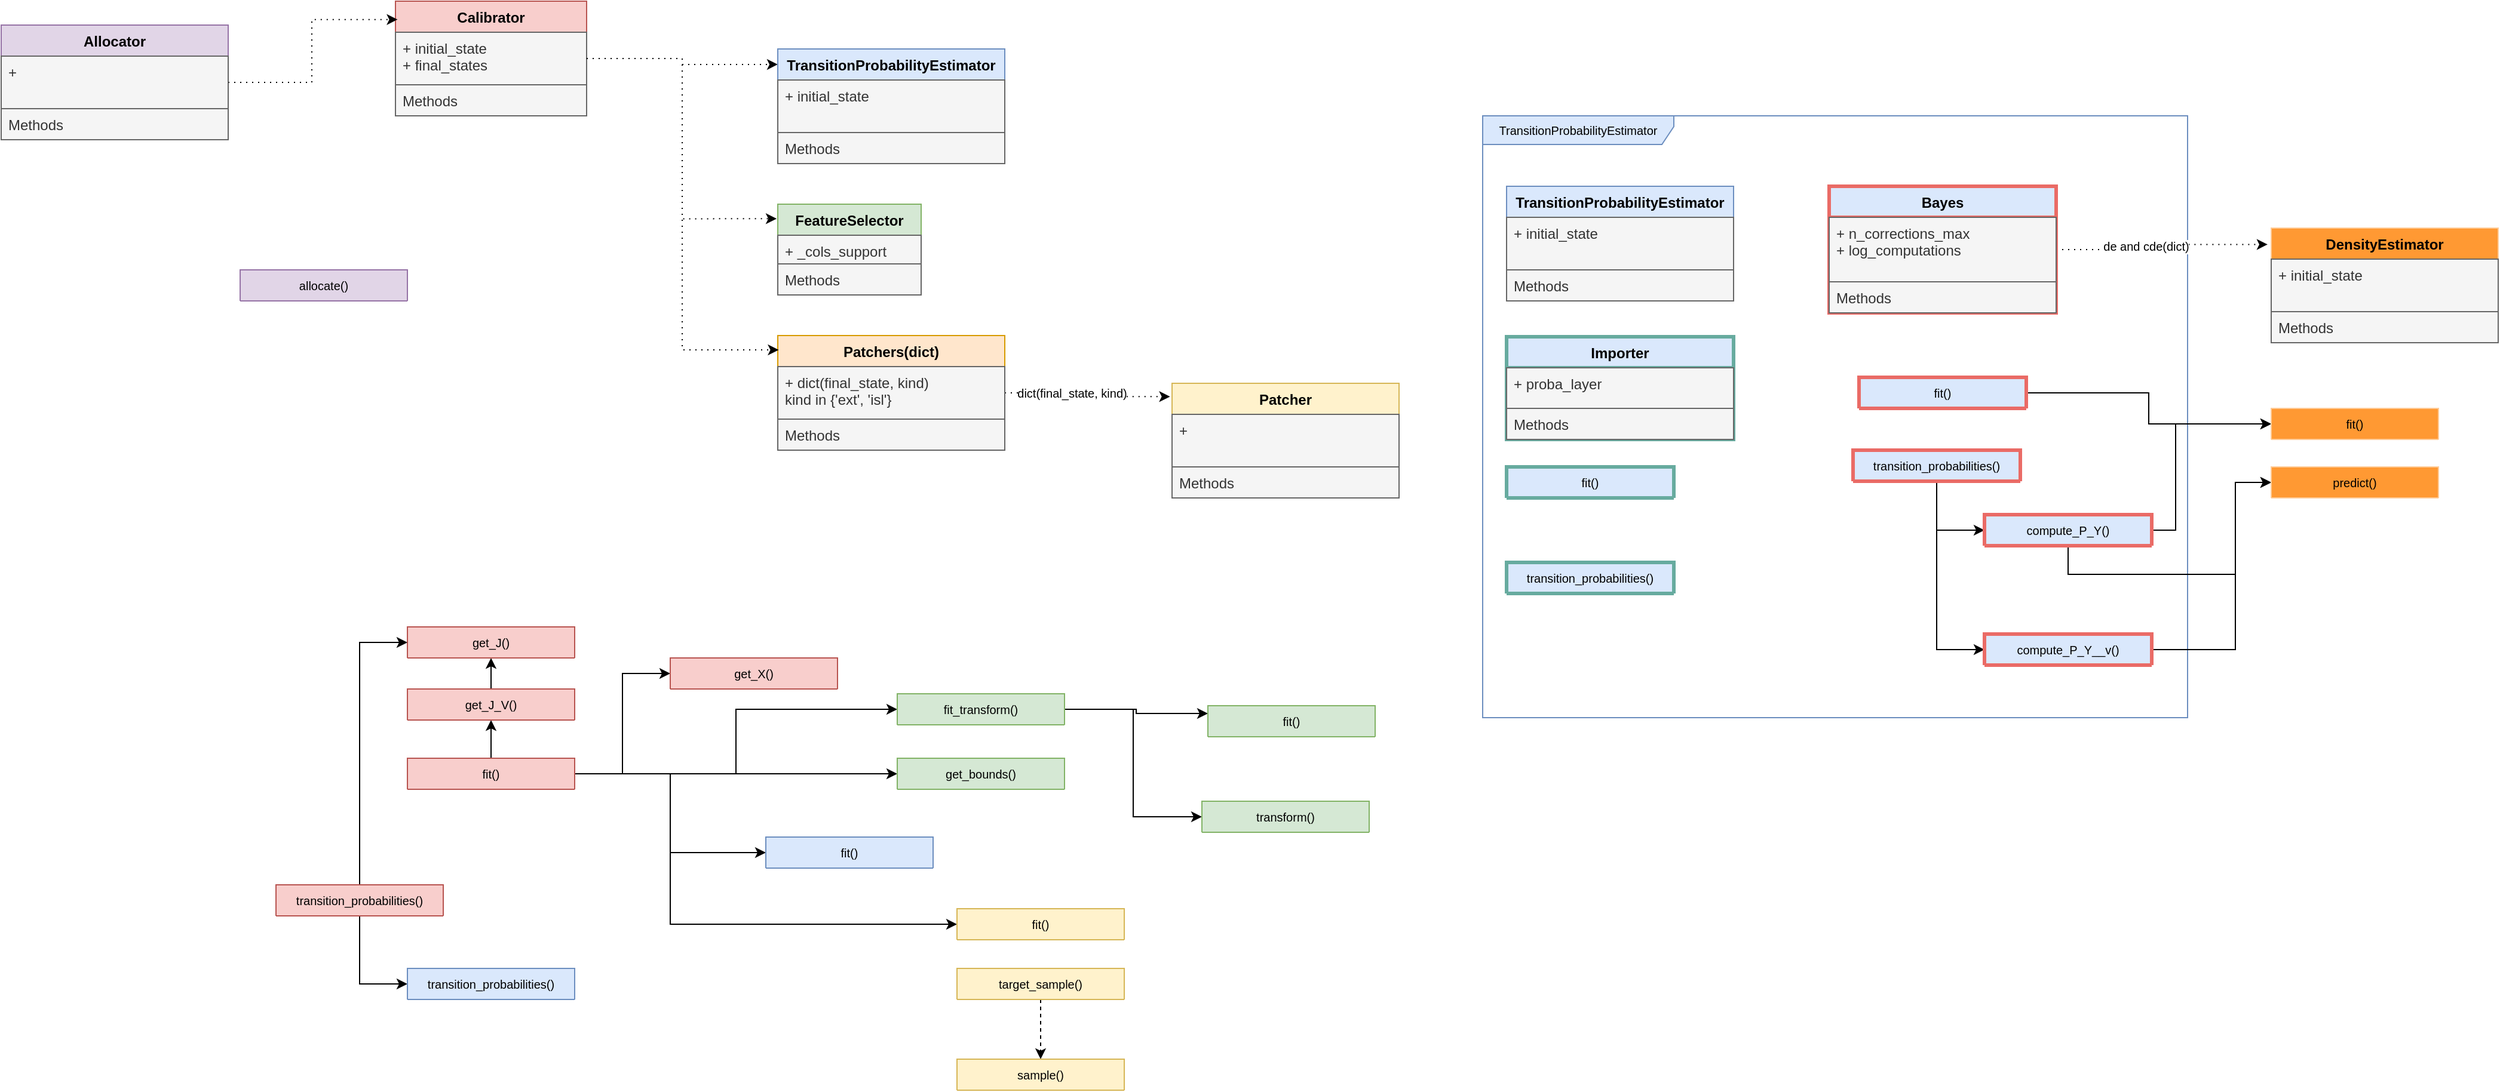 <mxfile version="13.7.9" type="device"><diagram id="_GY96Tz2CLRsE6R4XTDz" name="Page-1"><mxGraphModel dx="2222" dy="1280" grid="1" gridSize="10" guides="1" tooltips="1" connect="1" arrows="1" fold="1" page="0" pageScale="1" pageWidth="850" pageHeight="1100" math="0" shadow="0"><root><mxCell id="0"/><mxCell id="1" parent="0"/><mxCell id="Zv1b8fSCPevUBQd03L89-12" style="edgeStyle=orthogonalEdgeStyle;rounded=0;orthogonalLoop=1;jettySize=auto;html=1;dashed=1;dashPattern=1 4;exitX=1;exitY=0.5;exitDx=0;exitDy=0;entryX=0;entryY=0.135;entryDx=0;entryDy=0;entryPerimeter=0;" parent="1" source="Zv1b8fSCPevUBQd03L89-25" target="Zv1b8fSCPevUBQd03L89-29" edge="1"><mxGeometry relative="1" as="geometry"><mxPoint x="30" y="257.5" as="sourcePoint"/><mxPoint x="-20" y="40" as="targetPoint"/><Array as="points"><mxPoint x="-90" y="-252"/><mxPoint x="-90" y="-247"/></Array></mxGeometry></mxCell><mxCell id="Zv1b8fSCPevUBQd03L89-18" style="edgeStyle=orthogonalEdgeStyle;rounded=0;orthogonalLoop=1;jettySize=auto;html=1;entryX=0;entryY=0.5;entryDx=0;entryDy=0;exitX=1;exitY=0.5;exitDx=0;exitDy=0;" parent="1" source="Zv1b8fSCPevUBQd03L89-79" target="Zv1b8fSCPevUBQd03L89-81" edge="1"><mxGeometry relative="1" as="geometry"><mxPoint x="-150" y="300" as="sourcePoint"/><mxPoint x="-90" y="260" as="targetPoint"/></mxGeometry></mxCell><mxCell id="Zv1b8fSCPevUBQd03L89-50" style="edgeStyle=orthogonalEdgeStyle;rounded=0;orthogonalLoop=1;jettySize=auto;html=1;entryX=0;entryY=0.5;entryDx=0;entryDy=0;fontSize=10;exitX=1;exitY=0.5;exitDx=0;exitDy=0;" parent="1" source="Zv1b8fSCPevUBQd03L89-79" target="Zv1b8fSCPevUBQd03L89-151" edge="1"><mxGeometry relative="1" as="geometry"><mxPoint x="-200" y="490" as="sourcePoint"/><mxPoint x="100.0" y="300" as="targetPoint"/></mxGeometry></mxCell><mxCell id="Zv1b8fSCPevUBQd03L89-56" style="edgeStyle=orthogonalEdgeStyle;rounded=0;orthogonalLoop=1;jettySize=auto;html=1;entryX=0;entryY=0.5;entryDx=0;entryDy=0;fontSize=10;exitX=1;exitY=0.5;exitDx=0;exitDy=0;" parent="1" source="Zv1b8fSCPevUBQd03L89-79" target="Zv1b8fSCPevUBQd03L89-153" edge="1"><mxGeometry relative="1" as="geometry"><mxPoint x="-150" y="300" as="sourcePoint"/><mxPoint x="100.0" y="350" as="targetPoint"/></mxGeometry></mxCell><mxCell id="Zv1b8fSCPevUBQd03L89-61" style="edgeStyle=orthogonalEdgeStyle;rounded=0;orthogonalLoop=1;jettySize=auto;html=1;exitX=1;exitY=0.5;exitDx=0;exitDy=0;entryX=0;entryY=0.5;entryDx=0;entryDy=0;fontSize=10;" parent="1" source="Zv1b8fSCPevUBQd03L89-79" target="Zv1b8fSCPevUBQd03L89-92" edge="1"><mxGeometry relative="1" as="geometry"><mxPoint x="-150" y="300" as="sourcePoint"/><mxPoint x="-30" y="406.5" as="targetPoint"/></mxGeometry></mxCell><mxCell id="Zv1b8fSCPevUBQd03L89-78" style="edgeStyle=orthogonalEdgeStyle;rounded=0;orthogonalLoop=1;jettySize=auto;html=1;entryX=0;entryY=0.5;entryDx=0;entryDy=0;fontSize=10;exitX=1;exitY=0.5;exitDx=0;exitDy=0;" parent="1" source="Zv1b8fSCPevUBQd03L89-79" target="Zv1b8fSCPevUBQd03L89-69" edge="1"><mxGeometry relative="1" as="geometry"><mxPoint x="-120" y="340" as="sourcePoint"/><Array as="points"><mxPoint x="-100" y="347"/><mxPoint x="-100" y="473"/></Array></mxGeometry></mxCell><mxCell id="Zv1b8fSCPevUBQd03L89-23" style="edgeStyle=orthogonalEdgeStyle;rounded=0;orthogonalLoop=1;jettySize=auto;html=1;entryX=-0.008;entryY=0.16;entryDx=0;entryDy=0;dashed=1;dashPattern=1 4;exitX=1;exitY=0.5;exitDx=0;exitDy=0;entryPerimeter=0;" parent="1" source="Zv1b8fSCPevUBQd03L89-25" target="Zv1b8fSCPevUBQd03L89-33" edge="1"><mxGeometry relative="1" as="geometry"><mxPoint x="30" y="257.5" as="sourcePoint"/><mxPoint x="100" y="230" as="targetPoint"/></mxGeometry></mxCell><mxCell id="Zv1b8fSCPevUBQd03L89-51" style="edgeStyle=orthogonalEdgeStyle;rounded=0;orthogonalLoop=1;jettySize=auto;html=1;exitX=1;exitY=0.5;exitDx=0;exitDy=0;entryX=0;entryY=0.25;entryDx=0;entryDy=0;fontSize=10;" parent="1" source="Zv1b8fSCPevUBQd03L89-151" target="Zv1b8fSCPevUBQd03L89-149" edge="1"><mxGeometry relative="1" as="geometry"><mxPoint x="210.0" y="300" as="sourcePoint"/><mxPoint x="375.0" y="295" as="targetPoint"/></mxGeometry></mxCell><mxCell id="Zv1b8fSCPevUBQd03L89-52" style="edgeStyle=orthogonalEdgeStyle;rounded=0;orthogonalLoop=1;jettySize=auto;html=1;exitX=1;exitY=0.5;exitDx=0;exitDy=0;entryX=0;entryY=0.5;entryDx=0;entryDy=0;fontSize=10;" parent="1" source="Zv1b8fSCPevUBQd03L89-151" target="Zv1b8fSCPevUBQd03L89-155" edge="1"><mxGeometry relative="1" as="geometry"><mxPoint x="210.0" y="300" as="sourcePoint"/><mxPoint x="350.0" y="390" as="targetPoint"/></mxGeometry></mxCell><mxCell id="Zv1b8fSCPevUBQd03L89-68" style="edgeStyle=orthogonalEdgeStyle;rounded=0;orthogonalLoop=1;jettySize=auto;html=1;exitX=1;exitY=0.5;exitDx=0;exitDy=0;dashed=1;fontSize=10;entryX=-0.009;entryY=0.116;entryDx=0;entryDy=0;entryPerimeter=0;dashPattern=1 4;" parent="1" source="Zv1b8fSCPevUBQd03L89-62" target="Zv1b8fSCPevUBQd03L89-65" edge="1"><mxGeometry relative="1" as="geometry"><mxPoint x="240" y="118" as="targetPoint"/></mxGeometry></mxCell><mxCell id="Zv1b8fSCPevUBQd03L89-77" value="dict(final_state, kind)" style="edgeLabel;html=1;align=center;verticalAlign=middle;resizable=0;points=[];fontSize=10;" parent="Zv1b8fSCPevUBQd03L89-68" vertex="1" connectable="0"><mxGeometry x="0.481" relative="1" as="geometry"><mxPoint x="-46.08" y="-3.11" as="offset"/></mxGeometry></mxCell><mxCell id="Zv1b8fSCPevUBQd03L89-76" style="edgeStyle=orthogonalEdgeStyle;rounded=0;orthogonalLoop=1;jettySize=auto;html=1;entryX=0.5;entryY=0;entryDx=0;entryDy=0;dashed=1;fontSize=10;" parent="1" source="Zv1b8fSCPevUBQd03L89-72" target="Zv1b8fSCPevUBQd03L89-74" edge="1"><mxGeometry relative="1" as="geometry"/></mxCell><mxCell id="Zv1b8fSCPevUBQd03L89-81" value="get_X()" style="swimlane;fontStyle=0;childLayout=stackLayout;horizontal=1;startSize=26;fillColor=#f8cecc;horizontalStack=0;resizeParent=1;resizeParentMax=0;resizeLast=0;collapsible=1;marginBottom=0;fontSize=10;strokeColor=#b85450;" parent="1" vertex="1" collapsed="1"><mxGeometry x="-100" y="250" width="140" height="26" as="geometry"><mxRectangle x="-290" y="287" width="140" height="60" as="alternateBounds"/></mxGeometry></mxCell><mxCell id="Zv1b8fSCPevUBQd03L89-82" value="+ " style="text;strokeColor=#666666;fillColor=#f5f5f5;align=left;verticalAlign=top;spacingLeft=4;spacingRight=4;overflow=hidden;rotatable=0;points=[[0,0.5],[1,0.5]];portConstraint=eastwest;fontSize=10;fontColor=#333333;" parent="Zv1b8fSCPevUBQd03L89-81" vertex="1"><mxGeometry y="26" width="140" height="34" as="geometry"/></mxCell><mxCell id="Zv1b8fSCPevUBQd03L89-90" style="edgeStyle=orthogonalEdgeStyle;rounded=0;orthogonalLoop=1;jettySize=auto;html=1;entryX=0.5;entryY=1;entryDx=0;entryDy=0;fontSize=10;exitX=0.5;exitY=0;exitDx=0;exitDy=0;" parent="1" source="Zv1b8fSCPevUBQd03L89-79" target="Zv1b8fSCPevUBQd03L89-87" edge="1"><mxGeometry relative="1" as="geometry"><mxPoint x="-240" y="310" as="sourcePoint"/></mxGeometry></mxCell><mxCell id="Zv1b8fSCPevUBQd03L89-79" value="fit()" style="swimlane;fontStyle=0;childLayout=stackLayout;horizontal=1;startSize=26;fillColor=#f8cecc;horizontalStack=0;resizeParent=1;resizeParentMax=0;resizeLast=0;collapsible=1;marginBottom=0;fontSize=10;strokeColor=#b85450;" parent="1" vertex="1" collapsed="1"><mxGeometry x="-320" y="334" width="140" height="26" as="geometry"><mxRectangle x="-290" y="287" width="140" height="60" as="alternateBounds"/></mxGeometry></mxCell><mxCell id="Zv1b8fSCPevUBQd03L89-80" value="+ " style="text;strokeColor=#666666;fillColor=#f5f5f5;align=left;verticalAlign=top;spacingLeft=4;spacingRight=4;overflow=hidden;rotatable=0;points=[[0,0.5],[1,0.5]];portConstraint=eastwest;fontSize=10;fontColor=#333333;" parent="Zv1b8fSCPevUBQd03L89-79" vertex="1"><mxGeometry y="26" width="140" height="34" as="geometry"/></mxCell><mxCell id="Zv1b8fSCPevUBQd03L89-89" style="edgeStyle=orthogonalEdgeStyle;rounded=0;orthogonalLoop=1;jettySize=auto;html=1;entryX=0.5;entryY=1;entryDx=0;entryDy=0;fontSize=10;exitX=0.5;exitY=0;exitDx=0;exitDy=0;" parent="1" source="Zv1b8fSCPevUBQd03L89-87" target="Zv1b8fSCPevUBQd03L89-85" edge="1"><mxGeometry relative="1" as="geometry"/></mxCell><mxCell id="Zv1b8fSCPevUBQd03L89-87" value="get_J_V()" style="swimlane;fontStyle=0;childLayout=stackLayout;horizontal=1;startSize=26;fillColor=#f8cecc;horizontalStack=0;resizeParent=1;resizeParentMax=0;resizeLast=0;collapsible=1;marginBottom=0;fontSize=10;strokeColor=#b85450;" parent="1" vertex="1" collapsed="1"><mxGeometry x="-320" y="276" width="140" height="26" as="geometry"><mxRectangle x="-290" y="287" width="140" height="60" as="alternateBounds"/></mxGeometry></mxCell><mxCell id="Zv1b8fSCPevUBQd03L89-88" value="+ " style="text;strokeColor=#666666;fillColor=#f5f5f5;align=left;verticalAlign=top;spacingLeft=4;spacingRight=4;overflow=hidden;rotatable=0;points=[[0,0.5],[1,0.5]];portConstraint=eastwest;fontSize=10;fontColor=#333333;" parent="Zv1b8fSCPevUBQd03L89-87" vertex="1"><mxGeometry y="26" width="140" height="34" as="geometry"/></mxCell><mxCell id="Zv1b8fSCPevUBQd03L89-85" value="get_J()" style="swimlane;fontStyle=0;childLayout=stackLayout;horizontal=1;startSize=26;fillColor=#f8cecc;horizontalStack=0;resizeParent=1;resizeParentMax=0;resizeLast=0;collapsible=1;marginBottom=0;fontSize=10;strokeColor=#b85450;" parent="1" vertex="1" collapsed="1"><mxGeometry x="-320" y="224" width="140" height="26" as="geometry"><mxRectangle x="-290" y="287" width="140" height="60" as="alternateBounds"/></mxGeometry></mxCell><mxCell id="Zv1b8fSCPevUBQd03L89-86" value="+ " style="text;strokeColor=#666666;fillColor=#f5f5f5;align=left;verticalAlign=top;spacingLeft=4;spacingRight=4;overflow=hidden;rotatable=0;points=[[0,0.5],[1,0.5]];portConstraint=eastwest;fontSize=10;fontColor=#333333;" parent="Zv1b8fSCPevUBQd03L89-85" vertex="1"><mxGeometry y="26" width="140" height="34" as="geometry"/></mxCell><mxCell id="Zv1b8fSCPevUBQd03L89-91" style="edgeStyle=orthogonalEdgeStyle;rounded=0;orthogonalLoop=1;jettySize=auto;html=1;entryX=0;entryY=0.5;entryDx=0;entryDy=0;fontSize=10;" parent="1" source="Zv1b8fSCPevUBQd03L89-83" target="Zv1b8fSCPevUBQd03L89-85" edge="1"><mxGeometry relative="1" as="geometry"/></mxCell><mxCell id="Zv1b8fSCPevUBQd03L89-96" style="edgeStyle=orthogonalEdgeStyle;rounded=0;orthogonalLoop=1;jettySize=auto;html=1;entryX=0;entryY=0.5;entryDx=0;entryDy=0;fontSize=10;" parent="1" source="Zv1b8fSCPevUBQd03L89-83" target="Zv1b8fSCPevUBQd03L89-94" edge="1"><mxGeometry relative="1" as="geometry"/></mxCell><mxCell id="Zv1b8fSCPevUBQd03L89-83" value="transition_probabilities()" style="swimlane;fontStyle=0;childLayout=stackLayout;horizontal=1;startSize=26;fillColor=#f8cecc;horizontalStack=0;resizeParent=1;resizeParentMax=0;resizeLast=0;collapsible=1;marginBottom=0;fontSize=10;strokeColor=#b85450;" parent="1" vertex="1" collapsed="1"><mxGeometry x="-430" y="440" width="140" height="26" as="geometry"><mxRectangle x="-430" y="440" width="140" height="60" as="alternateBounds"/></mxGeometry></mxCell><mxCell id="Zv1b8fSCPevUBQd03L89-84" value="+ " style="text;strokeColor=#666666;fillColor=#f5f5f5;align=left;verticalAlign=top;spacingLeft=4;spacingRight=4;overflow=hidden;rotatable=0;points=[[0,0.5],[1,0.5]];portConstraint=eastwest;fontSize=10;fontColor=#333333;" parent="Zv1b8fSCPevUBQd03L89-83" vertex="1"><mxGeometry y="26" width="140" height="34" as="geometry"/></mxCell><mxCell id="Zv1b8fSCPevUBQd03L89-92" value="fit()" style="swimlane;fontStyle=0;childLayout=stackLayout;horizontal=1;startSize=26;fillColor=#dae8fc;horizontalStack=0;resizeParent=1;resizeParentMax=0;resizeLast=0;collapsible=1;marginBottom=0;fontSize=10;strokeColor=#6c8ebf;" parent="1" vertex="1" collapsed="1"><mxGeometry x="-20" y="400" width="140" height="26" as="geometry"><mxRectangle x="-20" y="400" width="140" height="60" as="alternateBounds"/></mxGeometry></mxCell><mxCell id="Zv1b8fSCPevUBQd03L89-93" value="+ " style="text;strokeColor=#666666;fillColor=#f5f5f5;align=left;verticalAlign=top;spacingLeft=4;spacingRight=4;overflow=hidden;rotatable=0;points=[[0,0.5],[1,0.5]];portConstraint=eastwest;fontSize=10;fontColor=#333333;" parent="Zv1b8fSCPevUBQd03L89-92" vertex="1"><mxGeometry y="26" width="140" height="34" as="geometry"/></mxCell><mxCell id="Zv1b8fSCPevUBQd03L89-69" value="fit()" style="swimlane;fontStyle=0;childLayout=stackLayout;horizontal=1;startSize=26;fillColor=#fff2cc;horizontalStack=0;resizeParent=1;resizeParentMax=0;resizeLast=0;collapsible=1;marginBottom=0;fontSize=10;strokeColor=#d6b656;" parent="1" vertex="1" collapsed="1"><mxGeometry x="140" y="460" width="140" height="26" as="geometry"><mxRectangle x="560" y="480" width="140" height="60" as="alternateBounds"/></mxGeometry></mxCell><mxCell id="Zv1b8fSCPevUBQd03L89-70" value="+ " style="text;strokeColor=#666666;fillColor=#f5f5f5;align=left;verticalAlign=top;spacingLeft=4;spacingRight=4;overflow=hidden;rotatable=0;points=[[0,0.5],[1,0.5]];portConstraint=eastwest;fontSize=10;fontColor=#333333;" parent="Zv1b8fSCPevUBQd03L89-69" vertex="1"><mxGeometry y="26" width="140" height="34" as="geometry"/></mxCell><mxCell id="Zv1b8fSCPevUBQd03L89-72" value="target_sample()" style="swimlane;fontStyle=0;childLayout=stackLayout;horizontal=1;startSize=26;fillColor=#fff2cc;horizontalStack=0;resizeParent=1;resizeParentMax=0;resizeLast=0;collapsible=1;marginBottom=0;fontSize=10;strokeColor=#d6b656;" parent="1" vertex="1" collapsed="1"><mxGeometry x="140" y="510" width="140" height="26" as="geometry"><mxRectangle x="540" y="540" width="140" height="60" as="alternateBounds"/></mxGeometry></mxCell><mxCell id="Zv1b8fSCPevUBQd03L89-73" value="+ " style="text;strokeColor=#666666;fillColor=#f5f5f5;align=left;verticalAlign=top;spacingLeft=4;spacingRight=4;overflow=hidden;rotatable=0;points=[[0,0.5],[1,0.5]];portConstraint=eastwest;fontSize=10;fontColor=#333333;" parent="Zv1b8fSCPevUBQd03L89-72" vertex="1"><mxGeometry y="26" width="140" height="34" as="geometry"/></mxCell><mxCell id="Zv1b8fSCPevUBQd03L89-74" value="sample()" style="swimlane;fontStyle=0;childLayout=stackLayout;horizontal=1;startSize=26;fillColor=#fff2cc;horizontalStack=0;resizeParent=1;resizeParentMax=0;resizeLast=0;collapsible=1;marginBottom=0;fontSize=10;strokeColor=#d6b656;" parent="1" vertex="1" collapsed="1"><mxGeometry x="140" y="586" width="140" height="26" as="geometry"><mxRectangle x="540" y="540" width="140" height="60" as="alternateBounds"/></mxGeometry></mxCell><mxCell id="Zv1b8fSCPevUBQd03L89-75" value="+ " style="text;strokeColor=#666666;fillColor=#f5f5f5;align=left;verticalAlign=top;spacingLeft=4;spacingRight=4;overflow=hidden;rotatable=0;points=[[0,0.5],[1,0.5]];portConstraint=eastwest;fontSize=10;fontColor=#333333;" parent="Zv1b8fSCPevUBQd03L89-74" vertex="1"><mxGeometry y="26" width="140" height="34" as="geometry"/></mxCell><mxCell id="Zv1b8fSCPevUBQd03L89-29" value="TransitionProbabilityEstimator" style="swimlane;fontStyle=1;align=center;verticalAlign=top;childLayout=stackLayout;horizontal=1;startSize=26;horizontalStack=0;resizeParent=1;resizeParentMax=0;resizeLast=0;collapsible=1;marginBottom=0;fillColor=#dae8fc;strokeColor=#6c8ebf;" parent="1" vertex="1"><mxGeometry x="-10" y="-260" width="190" height="96" as="geometry"/></mxCell><mxCell id="Zv1b8fSCPevUBQd03L89-30" value="+ initial_state" style="text;align=left;verticalAlign=top;spacingLeft=4;spacingRight=4;overflow=hidden;rotatable=0;points=[[0,0.5],[1,0.5]];portConstraint=eastwest;fillColor=#f5f5f5;strokeColor=#666666;fontColor=#333333;" parent="Zv1b8fSCPevUBQd03L89-29" vertex="1"><mxGeometry y="26" width="190" height="44" as="geometry"/></mxCell><mxCell id="Zv1b8fSCPevUBQd03L89-32" value="Methods" style="text;align=left;verticalAlign=top;spacingLeft=4;spacingRight=4;overflow=hidden;rotatable=0;points=[[0,0.5],[1,0.5]];portConstraint=eastwest;fillColor=#f5f5f5;strokeColor=#666666;fontColor=#333333;" parent="Zv1b8fSCPevUBQd03L89-29" vertex="1"><mxGeometry y="70" width="190" height="26" as="geometry"/></mxCell><mxCell id="Zv1b8fSCPevUBQd03L89-33" value="FeatureSelector" style="swimlane;fontStyle=1;align=center;verticalAlign=top;childLayout=stackLayout;horizontal=1;startSize=26;horizontalStack=0;resizeParent=1;resizeParentMax=0;resizeLast=0;collapsible=1;marginBottom=0;fillColor=#d5e8d4;strokeColor=#82b366;" parent="1" vertex="1"><mxGeometry x="-10" y="-130" width="120" height="76" as="geometry"/></mxCell><mxCell id="Zv1b8fSCPevUBQd03L89-34" value="+ _cols_support" style="text;strokeColor=#666666;fillColor=#f5f5f5;align=left;verticalAlign=top;spacingLeft=4;spacingRight=4;overflow=hidden;rotatable=0;points=[[0,0.5],[1,0.5]];portConstraint=eastwest;fontColor=#333333;" parent="Zv1b8fSCPevUBQd03L89-33" vertex="1"><mxGeometry y="26" width="120" height="24" as="geometry"/></mxCell><mxCell id="Zv1b8fSCPevUBQd03L89-36" value="Methods" style="text;strokeColor=#666666;fillColor=#f5f5f5;align=left;verticalAlign=top;spacingLeft=4;spacingRight=4;overflow=hidden;rotatable=0;points=[[0,0.5],[1,0.5]];portConstraint=eastwest;fontColor=#333333;" parent="Zv1b8fSCPevUBQd03L89-33" vertex="1"><mxGeometry y="50" width="120" height="26" as="geometry"/></mxCell><mxCell id="Zv1b8fSCPevUBQd03L89-24" value="Calibrator" style="swimlane;fontStyle=1;align=center;verticalAlign=top;childLayout=stackLayout;horizontal=1;startSize=26;horizontalStack=0;resizeParent=1;resizeParentMax=0;resizeLast=0;collapsible=1;marginBottom=0;fillColor=#f8cecc;strokeColor=#b85450;" parent="1" vertex="1"><mxGeometry x="-330" y="-300" width="160" height="96" as="geometry"/></mxCell><mxCell id="Zv1b8fSCPevUBQd03L89-25" value="+ initial_state&#10;+ final_states&#10;" style="text;strokeColor=#666666;fillColor=#f5f5f5;align=left;verticalAlign=top;spacingLeft=4;spacingRight=4;overflow=hidden;rotatable=0;points=[[0,0.5],[1,0.5]];portConstraint=eastwest;fontColor=#333333;" parent="Zv1b8fSCPevUBQd03L89-24" vertex="1"><mxGeometry y="26" width="160" height="44" as="geometry"/></mxCell><mxCell id="Zv1b8fSCPevUBQd03L89-27" value="Methods" style="text;strokeColor=#666666;fillColor=#f5f5f5;align=left;verticalAlign=top;spacingLeft=4;spacingRight=4;overflow=hidden;rotatable=0;points=[[0,0.5],[1,0.5]];portConstraint=eastwest;fontColor=#333333;" parent="Zv1b8fSCPevUBQd03L89-24" vertex="1"><mxGeometry y="70" width="160" height="26" as="geometry"/></mxCell><mxCell id="Zv1b8fSCPevUBQd03L89-62" value="Patchers(dict)" style="swimlane;fontStyle=1;align=center;verticalAlign=top;childLayout=stackLayout;horizontal=1;startSize=26;horizontalStack=0;resizeParent=1;resizeParentMax=0;resizeLast=0;collapsible=1;marginBottom=0;fillColor=#ffe6cc;strokeColor=#d79b00;" parent="1" vertex="1"><mxGeometry x="-10" y="-20" width="190" height="96" as="geometry"/></mxCell><mxCell id="Zv1b8fSCPevUBQd03L89-63" value="+ dict(final_state, kind)&#10;kind in {'ext', 'isl'}" style="text;align=left;verticalAlign=top;spacingLeft=4;spacingRight=4;overflow=hidden;rotatable=0;points=[[0,0.5],[1,0.5]];portConstraint=eastwest;fillColor=#f5f5f5;strokeColor=#666666;fontColor=#333333;" parent="Zv1b8fSCPevUBQd03L89-62" vertex="1"><mxGeometry y="26" width="190" height="44" as="geometry"/></mxCell><mxCell id="Zv1b8fSCPevUBQd03L89-64" value="Methods" style="text;align=left;verticalAlign=top;spacingLeft=4;spacingRight=4;overflow=hidden;rotatable=0;points=[[0,0.5],[1,0.5]];portConstraint=eastwest;fillColor=#f5f5f5;strokeColor=#666666;fontColor=#333333;" parent="Zv1b8fSCPevUBQd03L89-62" vertex="1"><mxGeometry y="70" width="190" height="26" as="geometry"/></mxCell><mxCell id="Zv1b8fSCPevUBQd03L89-65" value="Patcher" style="swimlane;fontStyle=1;align=center;verticalAlign=top;childLayout=stackLayout;horizontal=1;startSize=26;horizontalStack=0;resizeParent=1;resizeParentMax=0;resizeLast=0;collapsible=1;marginBottom=0;fillColor=#fff2cc;strokeColor=#d6b656;" parent="1" vertex="1"><mxGeometry x="320" y="20" width="190" height="96" as="geometry"/></mxCell><mxCell id="Zv1b8fSCPevUBQd03L89-66" value="+ " style="text;align=left;verticalAlign=top;spacingLeft=4;spacingRight=4;overflow=hidden;rotatable=0;points=[[0,0.5],[1,0.5]];portConstraint=eastwest;fillColor=#f5f5f5;strokeColor=#666666;fontColor=#333333;" parent="Zv1b8fSCPevUBQd03L89-65" vertex="1"><mxGeometry y="26" width="190" height="44" as="geometry"/></mxCell><mxCell id="Zv1b8fSCPevUBQd03L89-67" value="Methods" style="text;align=left;verticalAlign=top;spacingLeft=4;spacingRight=4;overflow=hidden;rotatable=0;points=[[0,0.5],[1,0.5]];portConstraint=eastwest;fillColor=#f5f5f5;strokeColor=#666666;fontColor=#333333;" parent="Zv1b8fSCPevUBQd03L89-65" vertex="1"><mxGeometry y="70" width="190" height="26" as="geometry"/></mxCell><mxCell id="Zv1b8fSCPevUBQd03L89-101" style="edgeStyle=orthogonalEdgeStyle;rounded=0;orthogonalLoop=1;jettySize=auto;html=1;entryX=0.004;entryY=0.125;entryDx=0;entryDy=0;entryPerimeter=0;dashed=1;dashPattern=1 4;fontSize=10;" parent="1" source="Zv1b8fSCPevUBQd03L89-25" target="Zv1b8fSCPevUBQd03L89-62" edge="1"><mxGeometry relative="1" as="geometry"/></mxCell><mxCell id="Zv1b8fSCPevUBQd03L89-102" value="TransitionProbabilityEstimator" style="shape=umlFrame;whiteSpace=wrap;html=1;fontSize=10;width=160;height=24;fillColor=#dae8fc;strokeColor=#6c8ebf;" parent="1" vertex="1"><mxGeometry x="580" y="-204" width="590" height="504" as="geometry"/></mxCell><mxCell id="Zv1b8fSCPevUBQd03L89-129" style="edgeStyle=orthogonalEdgeStyle;rounded=0;orthogonalLoop=1;jettySize=auto;html=1;entryX=0;entryY=0.5;entryDx=0;entryDy=0;fontSize=10;" parent="1" source="Zv1b8fSCPevUBQd03L89-112" target="Zv1b8fSCPevUBQd03L89-127" edge="1"><mxGeometry relative="1" as="geometry"/></mxCell><mxCell id="Zv1b8fSCPevUBQd03L89-126" style="edgeStyle=orthogonalEdgeStyle;rounded=0;orthogonalLoop=1;jettySize=auto;html=1;entryX=-0.016;entryY=0.143;entryDx=0;entryDy=0;entryPerimeter=0;dashed=1;dashPattern=1 4;fontSize=10;" parent="1" source="Zv1b8fSCPevUBQd03L89-104" target="Zv1b8fSCPevUBQd03L89-117" edge="1"><mxGeometry relative="1" as="geometry"/></mxCell><mxCell id="Zv1b8fSCPevUBQd03L89-132" value="de and cde(dict)" style="edgeLabel;html=1;align=center;verticalAlign=middle;resizable=0;points=[];fontSize=10;" parent="Zv1b8fSCPevUBQd03L89-126" vertex="1" connectable="0"><mxGeometry x="0.026" y="15" relative="1" as="geometry"><mxPoint as="offset"/></mxGeometry></mxCell><mxCell id="Zv1b8fSCPevUBQd03L89-135" style="edgeStyle=orthogonalEdgeStyle;rounded=0;orthogonalLoop=1;jettySize=auto;html=1;entryX=0;entryY=0.5;entryDx=0;entryDy=0;fontSize=10;" parent="1" source="Zv1b8fSCPevUBQd03L89-130" target="Zv1b8fSCPevUBQd03L89-133" edge="1"><mxGeometry relative="1" as="geometry"/></mxCell><mxCell id="Zv1b8fSCPevUBQd03L89-143" style="edgeStyle=orthogonalEdgeStyle;rounded=0;orthogonalLoop=1;jettySize=auto;html=1;entryX=0;entryY=0.5;entryDx=0;entryDy=0;fontSize=10;" parent="1" source="Zv1b8fSCPevUBQd03L89-130" target="Zv1b8fSCPevUBQd03L89-140" edge="1"><mxGeometry relative="1" as="geometry"/></mxCell><mxCell id="Zv1b8fSCPevUBQd03L89-138" style="edgeStyle=orthogonalEdgeStyle;rounded=0;orthogonalLoop=1;jettySize=auto;html=1;entryX=0;entryY=0.5;entryDx=0;entryDy=0;fontSize=10;" parent="1" source="Zv1b8fSCPevUBQd03L89-133" target="Zv1b8fSCPevUBQd03L89-127" edge="1"><mxGeometry relative="1" as="geometry"><Array as="points"><mxPoint x="1160" y="143"/><mxPoint x="1160" y="54"/></Array></mxGeometry></mxCell><mxCell id="Zv1b8fSCPevUBQd03L89-139" style="edgeStyle=orthogonalEdgeStyle;rounded=0;orthogonalLoop=1;jettySize=auto;html=1;entryX=0;entryY=0.5;entryDx=0;entryDy=0;fontSize=10;exitX=0.5;exitY=1;exitDx=0;exitDy=0;" parent="1" source="Zv1b8fSCPevUBQd03L89-133" target="Zv1b8fSCPevUBQd03L89-136" edge="1"><mxGeometry relative="1" as="geometry"><Array as="points"><mxPoint x="1070" y="180"/><mxPoint x="1210" y="180"/><mxPoint x="1210" y="103"/></Array></mxGeometry></mxCell><mxCell id="Zv1b8fSCPevUBQd03L89-142" style="edgeStyle=orthogonalEdgeStyle;rounded=0;orthogonalLoop=1;jettySize=auto;html=1;entryX=0;entryY=0.5;entryDx=0;entryDy=0;fontSize=10;" parent="1" source="Zv1b8fSCPevUBQd03L89-140" target="Zv1b8fSCPevUBQd03L89-136" edge="1"><mxGeometry relative="1" as="geometry"><Array as="points"><mxPoint x="1210" y="243"/><mxPoint x="1210" y="103"/></Array></mxGeometry></mxCell><mxCell id="Zv1b8fSCPevUBQd03L89-103" value="Bayes" style="swimlane;fontStyle=1;align=center;verticalAlign=top;childLayout=stackLayout;horizontal=1;startSize=26;horizontalStack=0;resizeParent=1;resizeParentMax=0;resizeLast=0;collapsible=1;marginBottom=0;fillColor=#DAE8FC;strokeColor=#EA6B66;strokeWidth=3;" parent="1" vertex="1"><mxGeometry x="870" y="-145" width="190" height="106" as="geometry"/></mxCell><mxCell id="Zv1b8fSCPevUBQd03L89-104" value="+ n_corrections_max&#10;+ log_computations" style="text;align=left;verticalAlign=top;spacingLeft=4;spacingRight=4;overflow=hidden;rotatable=0;points=[[0,0.5],[1,0.5]];portConstraint=eastwest;fillColor=#f5f5f5;strokeColor=#666666;fontColor=#333333;" parent="Zv1b8fSCPevUBQd03L89-103" vertex="1"><mxGeometry y="26" width="190" height="54" as="geometry"/></mxCell><mxCell id="Zv1b8fSCPevUBQd03L89-105" value="Methods" style="text;align=left;verticalAlign=top;spacingLeft=4;spacingRight=4;overflow=hidden;rotatable=0;points=[[0,0.5],[1,0.5]];portConstraint=eastwest;fillColor=#f5f5f5;strokeColor=#666666;fontColor=#333333;" parent="Zv1b8fSCPevUBQd03L89-103" vertex="1"><mxGeometry y="80" width="190" height="26" as="geometry"/></mxCell><mxCell id="Zv1b8fSCPevUBQd03L89-112" value="fit()" style="swimlane;fontStyle=0;childLayout=stackLayout;horizontal=1;startSize=26;fillColor=#dae8fc;horizontalStack=0;resizeParent=1;resizeParentMax=0;resizeLast=0;collapsible=1;marginBottom=0;fontSize=10;strokeColor=#EA6B66;strokeWidth=3;" parent="1" vertex="1" collapsed="1"><mxGeometry x="895" y="15" width="140" height="26" as="geometry"><mxRectangle x="560" y="480" width="140" height="60" as="alternateBounds"/></mxGeometry></mxCell><mxCell id="Zv1b8fSCPevUBQd03L89-113" value="+ " style="text;strokeColor=#666666;fillColor=#f5f5f5;align=left;verticalAlign=top;spacingLeft=4;spacingRight=4;overflow=hidden;rotatable=0;points=[[0,0.5],[1,0.5]];portConstraint=eastwest;fontSize=10;fontColor=#333333;" parent="Zv1b8fSCPevUBQd03L89-112" vertex="1"><mxGeometry y="26" width="140" height="34" as="geometry"/></mxCell><mxCell id="Zv1b8fSCPevUBQd03L89-117" value="DensityEstimator" style="swimlane;fontStyle=1;align=center;verticalAlign=top;childLayout=stackLayout;horizontal=1;startSize=26;horizontalStack=0;resizeParent=1;resizeParentMax=0;resizeLast=0;collapsible=1;marginBottom=0;fillColor=#FF9933;strokeColor=#FFCC99;" parent="1" vertex="1"><mxGeometry x="1240" y="-110" width="190" height="96" as="geometry"/></mxCell><mxCell id="Zv1b8fSCPevUBQd03L89-118" value="+ initial_state" style="text;align=left;verticalAlign=top;spacingLeft=4;spacingRight=4;overflow=hidden;rotatable=0;points=[[0,0.5],[1,0.5]];portConstraint=eastwest;fillColor=#f5f5f5;strokeColor=#666666;fontColor=#333333;" parent="Zv1b8fSCPevUBQd03L89-117" vertex="1"><mxGeometry y="26" width="190" height="44" as="geometry"/></mxCell><mxCell id="Zv1b8fSCPevUBQd03L89-119" value="Methods" style="text;align=left;verticalAlign=top;spacingLeft=4;spacingRight=4;overflow=hidden;rotatable=0;points=[[0,0.5],[1,0.5]];portConstraint=eastwest;fillColor=#f5f5f5;strokeColor=#666666;fontColor=#333333;" parent="Zv1b8fSCPevUBQd03L89-117" vertex="1"><mxGeometry y="70" width="190" height="26" as="geometry"/></mxCell><mxCell id="Zv1b8fSCPevUBQd03L89-127" value="fit()" style="swimlane;fontStyle=0;childLayout=stackLayout;horizontal=1;startSize=26;horizontalStack=0;resizeParent=1;resizeParentMax=0;resizeLast=0;collapsible=1;marginBottom=0;fontSize=10;strokeWidth=1;strokeColor=#FFCC99;fillColor=#FF9933;" parent="1" vertex="1" collapsed="1"><mxGeometry x="1240" y="41" width="140" height="26" as="geometry"><mxRectangle x="560" y="480" width="140" height="60" as="alternateBounds"/></mxGeometry></mxCell><mxCell id="Zv1b8fSCPevUBQd03L89-128" value="+ " style="text;strokeColor=#666666;fillColor=#f5f5f5;align=left;verticalAlign=top;spacingLeft=4;spacingRight=4;overflow=hidden;rotatable=0;points=[[0,0.5],[1,0.5]];portConstraint=eastwest;fontSize=10;fontColor=#333333;" parent="Zv1b8fSCPevUBQd03L89-127" vertex="1"><mxGeometry y="26" width="140" height="34" as="geometry"/></mxCell><mxCell id="Zv1b8fSCPevUBQd03L89-106" value="Importer" style="swimlane;fontStyle=1;align=center;verticalAlign=top;childLayout=stackLayout;horizontal=1;startSize=26;horizontalStack=0;resizeParent=1;resizeParentMax=0;resizeLast=0;collapsible=1;marginBottom=0;fillColor=#dae8fc;strokeColor=#67AB9F;strokeWidth=3;" parent="1" vertex="1"><mxGeometry x="600" y="-19" width="190" height="86" as="geometry"/></mxCell><mxCell id="Zv1b8fSCPevUBQd03L89-107" value="+ proba_layer" style="text;align=left;verticalAlign=top;spacingLeft=4;spacingRight=4;overflow=hidden;rotatable=0;points=[[0,0.5],[1,0.5]];portConstraint=eastwest;fillColor=#f5f5f5;strokeColor=#666666;fontColor=#333333;" parent="Zv1b8fSCPevUBQd03L89-106" vertex="1"><mxGeometry y="26" width="190" height="34" as="geometry"/></mxCell><mxCell id="Zv1b8fSCPevUBQd03L89-108" value="Methods" style="text;align=left;verticalAlign=top;spacingLeft=4;spacingRight=4;overflow=hidden;rotatable=0;points=[[0,0.5],[1,0.5]];portConstraint=eastwest;fillColor=#f5f5f5;strokeColor=#666666;fontColor=#333333;" parent="Zv1b8fSCPevUBQd03L89-106" vertex="1"><mxGeometry y="60" width="190" height="26" as="geometry"/></mxCell><mxCell id="Zv1b8fSCPevUBQd03L89-109" value="TransitionProbabilityEstimator" style="swimlane;fontStyle=1;align=center;verticalAlign=top;childLayout=stackLayout;horizontal=1;startSize=26;horizontalStack=0;resizeParent=1;resizeParentMax=0;resizeLast=0;collapsible=1;marginBottom=0;fillColor=#dae8fc;strokeColor=#6c8ebf;" parent="1" vertex="1"><mxGeometry x="600" y="-145" width="190" height="96" as="geometry"/></mxCell><mxCell id="Zv1b8fSCPevUBQd03L89-110" value="+ initial_state" style="text;align=left;verticalAlign=top;spacingLeft=4;spacingRight=4;overflow=hidden;rotatable=0;points=[[0,0.5],[1,0.5]];portConstraint=eastwest;fillColor=#f5f5f5;strokeColor=#666666;fontColor=#333333;" parent="Zv1b8fSCPevUBQd03L89-109" vertex="1"><mxGeometry y="26" width="190" height="44" as="geometry"/></mxCell><mxCell id="Zv1b8fSCPevUBQd03L89-111" value="Methods" style="text;align=left;verticalAlign=top;spacingLeft=4;spacingRight=4;overflow=hidden;rotatable=0;points=[[0,0.5],[1,0.5]];portConstraint=eastwest;fillColor=#f5f5f5;strokeColor=#666666;fontColor=#333333;" parent="Zv1b8fSCPevUBQd03L89-109" vertex="1"><mxGeometry y="70" width="190" height="26" as="geometry"/></mxCell><mxCell id="Zv1b8fSCPevUBQd03L89-144" value="fit()" style="swimlane;fontStyle=0;childLayout=stackLayout;horizontal=1;startSize=26;fillColor=#dae8fc;horizontalStack=0;resizeParent=1;resizeParentMax=0;resizeLast=0;collapsible=1;marginBottom=0;fontSize=10;strokeWidth=3;strokeColor=#67AB9F;" parent="1" vertex="1" collapsed="1"><mxGeometry x="600" y="90" width="140" height="26" as="geometry"><mxRectangle x="560" y="480" width="140" height="60" as="alternateBounds"/></mxGeometry></mxCell><mxCell id="Zv1b8fSCPevUBQd03L89-145" value="+ " style="text;strokeColor=#666666;fillColor=#f5f5f5;align=left;verticalAlign=top;spacingLeft=4;spacingRight=4;overflow=hidden;rotatable=0;points=[[0,0.5],[1,0.5]];portConstraint=eastwest;fontSize=10;fontColor=#333333;" parent="Zv1b8fSCPevUBQd03L89-144" vertex="1"><mxGeometry y="26" width="140" height="34" as="geometry"/></mxCell><mxCell id="Zv1b8fSCPevUBQd03L89-146" value="transition_probabilities()" style="swimlane;fontStyle=0;childLayout=stackLayout;horizontal=1;startSize=26;fillColor=#dae8fc;horizontalStack=0;resizeParent=1;resizeParentMax=0;resizeLast=0;collapsible=1;marginBottom=0;fontSize=10;strokeWidth=3;strokeColor=#67AB9F;" parent="1" vertex="1" collapsed="1"><mxGeometry x="600" y="170" width="140" height="26" as="geometry"><mxRectangle x="560" y="480" width="140" height="60" as="alternateBounds"/></mxGeometry></mxCell><mxCell id="Zv1b8fSCPevUBQd03L89-147" value="+ " style="text;strokeColor=#666666;fillColor=#f5f5f5;align=left;verticalAlign=top;spacingLeft=4;spacingRight=4;overflow=hidden;rotatable=0;points=[[0,0.5],[1,0.5]];portConstraint=eastwest;fontSize=10;fontColor=#333333;" parent="Zv1b8fSCPevUBQd03L89-146" vertex="1"><mxGeometry y="26" width="140" height="34" as="geometry"/></mxCell><mxCell id="Zv1b8fSCPevUBQd03L89-130" value="transition_probabilities()" style="swimlane;fontStyle=0;childLayout=stackLayout;horizontal=1;startSize=26;fillColor=#dae8fc;horizontalStack=0;resizeParent=1;resizeParentMax=0;resizeLast=0;collapsible=1;marginBottom=0;fontSize=10;strokeColor=#EA6B66;strokeWidth=3;" parent="1" vertex="1" collapsed="1"><mxGeometry x="890" y="76" width="140" height="26" as="geometry"><mxRectangle x="560" y="480" width="140" height="60" as="alternateBounds"/></mxGeometry></mxCell><mxCell id="Zv1b8fSCPevUBQd03L89-131" value="+ " style="text;strokeColor=#666666;fillColor=#f5f5f5;align=left;verticalAlign=top;spacingLeft=4;spacingRight=4;overflow=hidden;rotatable=0;points=[[0,0.5],[1,0.5]];portConstraint=eastwest;fontSize=10;fontColor=#333333;" parent="Zv1b8fSCPevUBQd03L89-130" vertex="1"><mxGeometry y="26" width="140" height="34" as="geometry"/></mxCell><mxCell id="Zv1b8fSCPevUBQd03L89-133" value="compute_P_Y()" style="swimlane;fontStyle=0;childLayout=stackLayout;horizontal=1;startSize=26;fillColor=#dae8fc;horizontalStack=0;resizeParent=1;resizeParentMax=0;resizeLast=0;collapsible=1;marginBottom=0;fontSize=10;strokeColor=#EA6B66;strokeWidth=3;" parent="1" vertex="1" collapsed="1"><mxGeometry x="1000" y="130" width="140" height="26" as="geometry"><mxRectangle x="560" y="480" width="140" height="60" as="alternateBounds"/></mxGeometry></mxCell><mxCell id="Zv1b8fSCPevUBQd03L89-134" value="+ " style="text;strokeColor=#666666;fillColor=#f5f5f5;align=left;verticalAlign=top;spacingLeft=4;spacingRight=4;overflow=hidden;rotatable=0;points=[[0,0.5],[1,0.5]];portConstraint=eastwest;fontSize=10;fontColor=#333333;" parent="Zv1b8fSCPevUBQd03L89-133" vertex="1"><mxGeometry y="26" width="140" height="34" as="geometry"/></mxCell><mxCell id="Zv1b8fSCPevUBQd03L89-140" value="compute_P_Y__v()" style="swimlane;fontStyle=0;childLayout=stackLayout;horizontal=1;startSize=26;fillColor=#dae8fc;horizontalStack=0;resizeParent=1;resizeParentMax=0;resizeLast=0;collapsible=1;marginBottom=0;fontSize=10;strokeColor=#EA6B66;strokeWidth=3;" parent="1" vertex="1" collapsed="1"><mxGeometry x="1000" y="230" width="140" height="26" as="geometry"><mxRectangle x="560" y="480" width="140" height="60" as="alternateBounds"/></mxGeometry></mxCell><mxCell id="Zv1b8fSCPevUBQd03L89-141" value="+ " style="text;strokeColor=#666666;fillColor=#f5f5f5;align=left;verticalAlign=top;spacingLeft=4;spacingRight=4;overflow=hidden;rotatable=0;points=[[0,0.5],[1,0.5]];portConstraint=eastwest;fontSize=10;fontColor=#333333;" parent="Zv1b8fSCPevUBQd03L89-140" vertex="1"><mxGeometry y="26" width="140" height="34" as="geometry"/></mxCell><mxCell id="Zv1b8fSCPevUBQd03L89-136" value="predict()" style="swimlane;fontStyle=0;childLayout=stackLayout;horizontal=1;startSize=26;horizontalStack=0;resizeParent=1;resizeParentMax=0;resizeLast=0;collapsible=1;marginBottom=0;fontSize=10;strokeWidth=1;strokeColor=#FFCC99;fillColor=#FF9933;" parent="1" vertex="1" collapsed="1"><mxGeometry x="1240" y="90" width="140" height="26" as="geometry"><mxRectangle x="560" y="480" width="140" height="60" as="alternateBounds"/></mxGeometry></mxCell><mxCell id="Zv1b8fSCPevUBQd03L89-137" value="+ " style="text;strokeColor=#666666;fillColor=#f5f5f5;align=left;verticalAlign=top;spacingLeft=4;spacingRight=4;overflow=hidden;rotatable=0;points=[[0,0.5],[1,0.5]];portConstraint=eastwest;fontSize=10;fontColor=#333333;" parent="Zv1b8fSCPevUBQd03L89-136" vertex="1"><mxGeometry y="26" width="140" height="34" as="geometry"/></mxCell><mxCell id="Zv1b8fSCPevUBQd03L89-148" style="edgeStyle=orthogonalEdgeStyle;rounded=0;orthogonalLoop=1;jettySize=auto;html=1;entryX=0.011;entryY=0.16;entryDx=0;entryDy=0;entryPerimeter=0;fontSize=10;dashed=1;dashPattern=1 4;" parent="1" source="Zv1b8fSCPevUBQd03L89-97" target="Zv1b8fSCPevUBQd03L89-24" edge="1"><mxGeometry relative="1" as="geometry"/></mxCell><mxCell id="Zv1b8fSCPevUBQd03L89-149" value="fit()" style="swimlane;fontStyle=0;childLayout=stackLayout;horizontal=1;startSize=26;fillColor=#d5e8d4;horizontalStack=0;resizeParent=1;resizeParentMax=0;resizeLast=0;collapsible=1;marginBottom=0;fontSize=10;strokeColor=#82b366;" parent="1" vertex="1" collapsed="1"><mxGeometry x="350" y="290" width="140" height="26" as="geometry"><mxRectangle x="350" y="280" width="140" height="60" as="alternateBounds"/></mxGeometry></mxCell><mxCell id="Zv1b8fSCPevUBQd03L89-150" value="+ _cols_support&#10;+ _n_cols" style="text;strokeColor=#666666;fillColor=#f5f5f5;align=left;verticalAlign=top;spacingLeft=4;spacingRight=4;overflow=hidden;rotatable=0;points=[[0,0.5],[1,0.5]];portConstraint=eastwest;fontSize=10;fontColor=#333333;" parent="Zv1b8fSCPevUBQd03L89-149" vertex="1"><mxGeometry y="26" width="140" height="34" as="geometry"/></mxCell><mxCell id="Zv1b8fSCPevUBQd03L89-151" value="fit_transform()" style="swimlane;fontStyle=0;childLayout=stackLayout;horizontal=1;startSize=26;fillColor=#d5e8d4;horizontalStack=0;resizeParent=1;resizeParentMax=0;resizeLast=0;collapsible=1;marginBottom=0;fontSize=10;strokeColor=#82b366;" parent="1" vertex="1" collapsed="1"><mxGeometry x="90" y="280" width="140" height="26" as="geometry"><mxRectangle x="350" y="280" width="140" height="60" as="alternateBounds"/></mxGeometry></mxCell><mxCell id="Zv1b8fSCPevUBQd03L89-152" value="+ _cols_support&#10;+ _n_cols" style="text;strokeColor=#666666;fillColor=#f5f5f5;align=left;verticalAlign=top;spacingLeft=4;spacingRight=4;overflow=hidden;rotatable=0;points=[[0,0.5],[1,0.5]];portConstraint=eastwest;fontSize=10;fontColor=#333333;" parent="Zv1b8fSCPevUBQd03L89-151" vertex="1"><mxGeometry y="26" width="140" height="34" as="geometry"/></mxCell><mxCell id="Zv1b8fSCPevUBQd03L89-153" value="get_bounds()" style="swimlane;fontStyle=0;childLayout=stackLayout;horizontal=1;startSize=26;fillColor=#d5e8d4;horizontalStack=0;resizeParent=1;resizeParentMax=0;resizeLast=0;collapsible=1;marginBottom=0;fontSize=10;strokeColor=#82b366;" parent="1" vertex="1" collapsed="1"><mxGeometry x="90" y="334" width="140" height="26" as="geometry"><mxRectangle x="-20" y="400" width="140" height="60" as="alternateBounds"/></mxGeometry></mxCell><mxCell id="Zv1b8fSCPevUBQd03L89-154" value="+ " style="text;strokeColor=#666666;fillColor=#f5f5f5;align=left;verticalAlign=top;spacingLeft=4;spacingRight=4;overflow=hidden;rotatable=0;points=[[0,0.5],[1,0.5]];portConstraint=eastwest;fontSize=10;fontColor=#333333;" parent="Zv1b8fSCPevUBQd03L89-153" vertex="1"><mxGeometry y="26" width="140" height="34" as="geometry"/></mxCell><mxCell id="Zv1b8fSCPevUBQd03L89-155" value="transform()" style="swimlane;fontStyle=0;childLayout=stackLayout;horizontal=1;startSize=26;fillColor=#d5e8d4;horizontalStack=0;resizeParent=1;resizeParentMax=0;resizeLast=0;collapsible=1;marginBottom=0;fontSize=10;strokeColor=#82b366;" parent="1" vertex="1" collapsed="1"><mxGeometry x="345" y="370" width="140" height="26" as="geometry"><mxRectangle x="-20" y="400" width="140" height="60" as="alternateBounds"/></mxGeometry></mxCell><mxCell id="Zv1b8fSCPevUBQd03L89-156" value="+ " style="text;strokeColor=#666666;fillColor=#f5f5f5;align=left;verticalAlign=top;spacingLeft=4;spacingRight=4;overflow=hidden;rotatable=0;points=[[0,0.5],[1,0.5]];portConstraint=eastwest;fontSize=10;fontColor=#333333;" parent="Zv1b8fSCPevUBQd03L89-155" vertex="1"><mxGeometry y="26" width="140" height="34" as="geometry"/></mxCell><mxCell id="Zv1b8fSCPevUBQd03L89-97" value="Allocator" style="swimlane;fontStyle=1;align=center;verticalAlign=top;childLayout=stackLayout;horizontal=1;startSize=26;horizontalStack=0;resizeParent=1;resizeParentMax=0;resizeLast=0;collapsible=1;marginBottom=0;fillColor=#e1d5e7;strokeColor=#9673a6;" parent="1" vertex="1"><mxGeometry x="-660" y="-280" width="190" height="96" as="geometry"/></mxCell><mxCell id="Zv1b8fSCPevUBQd03L89-98" value="+ " style="text;align=left;verticalAlign=top;spacingLeft=4;spacingRight=4;overflow=hidden;rotatable=0;points=[[0,0.5],[1,0.5]];portConstraint=eastwest;fillColor=#f5f5f5;strokeColor=#666666;fontColor=#333333;" parent="Zv1b8fSCPevUBQd03L89-97" vertex="1"><mxGeometry y="26" width="190" height="44" as="geometry"/></mxCell><mxCell id="Zv1b8fSCPevUBQd03L89-99" value="Methods" style="text;align=left;verticalAlign=top;spacingLeft=4;spacingRight=4;overflow=hidden;rotatable=0;points=[[0,0.5],[1,0.5]];portConstraint=eastwest;fillColor=#f5f5f5;strokeColor=#666666;fontColor=#333333;" parent="Zv1b8fSCPevUBQd03L89-97" vertex="1"><mxGeometry y="70" width="190" height="26" as="geometry"/></mxCell><mxCell id="Zv1b8fSCPevUBQd03L89-157" value="allocate()" style="swimlane;fontStyle=0;childLayout=stackLayout;horizontal=1;startSize=26;fillColor=#e1d5e7;horizontalStack=0;resizeParent=1;resizeParentMax=0;resizeLast=0;collapsible=1;marginBottom=0;fontSize=10;strokeColor=#9673a6;" parent="1" vertex="1" collapsed="1"><mxGeometry x="-460" y="-75" width="140" height="26" as="geometry"><mxRectangle x="350" y="280" width="140" height="60" as="alternateBounds"/></mxGeometry></mxCell><mxCell id="Zv1b8fSCPevUBQd03L89-158" value="+ _cols_support&#10;+ _n_cols" style="text;strokeColor=#666666;fillColor=#f5f5f5;align=left;verticalAlign=top;spacingLeft=4;spacingRight=4;overflow=hidden;rotatable=0;points=[[0,0.5],[1,0.5]];portConstraint=eastwest;fontSize=10;fontColor=#333333;" parent="Zv1b8fSCPevUBQd03L89-157" vertex="1"><mxGeometry y="26" width="140" height="34" as="geometry"/></mxCell><mxCell id="Zv1b8fSCPevUBQd03L89-94" value="transition_probabilities()" style="swimlane;fontStyle=0;childLayout=stackLayout;horizontal=1;startSize=26;fillColor=#dae8fc;horizontalStack=0;resizeParent=1;resizeParentMax=0;resizeLast=0;collapsible=1;marginBottom=0;fontSize=10;strokeColor=#6c8ebf;" parent="1" vertex="1" collapsed="1"><mxGeometry x="-320" y="510" width="140" height="26" as="geometry"><mxRectangle x="560" y="480" width="140" height="60" as="alternateBounds"/></mxGeometry></mxCell><mxCell id="Zv1b8fSCPevUBQd03L89-95" value="+ " style="text;strokeColor=#666666;fillColor=#f5f5f5;align=left;verticalAlign=top;spacingLeft=4;spacingRight=4;overflow=hidden;rotatable=0;points=[[0,0.5],[1,0.5]];portConstraint=eastwest;fontSize=10;fontColor=#333333;" parent="Zv1b8fSCPevUBQd03L89-94" vertex="1"><mxGeometry y="26" width="140" height="34" as="geometry"/></mxCell></root></mxGraphModel></diagram></mxfile>